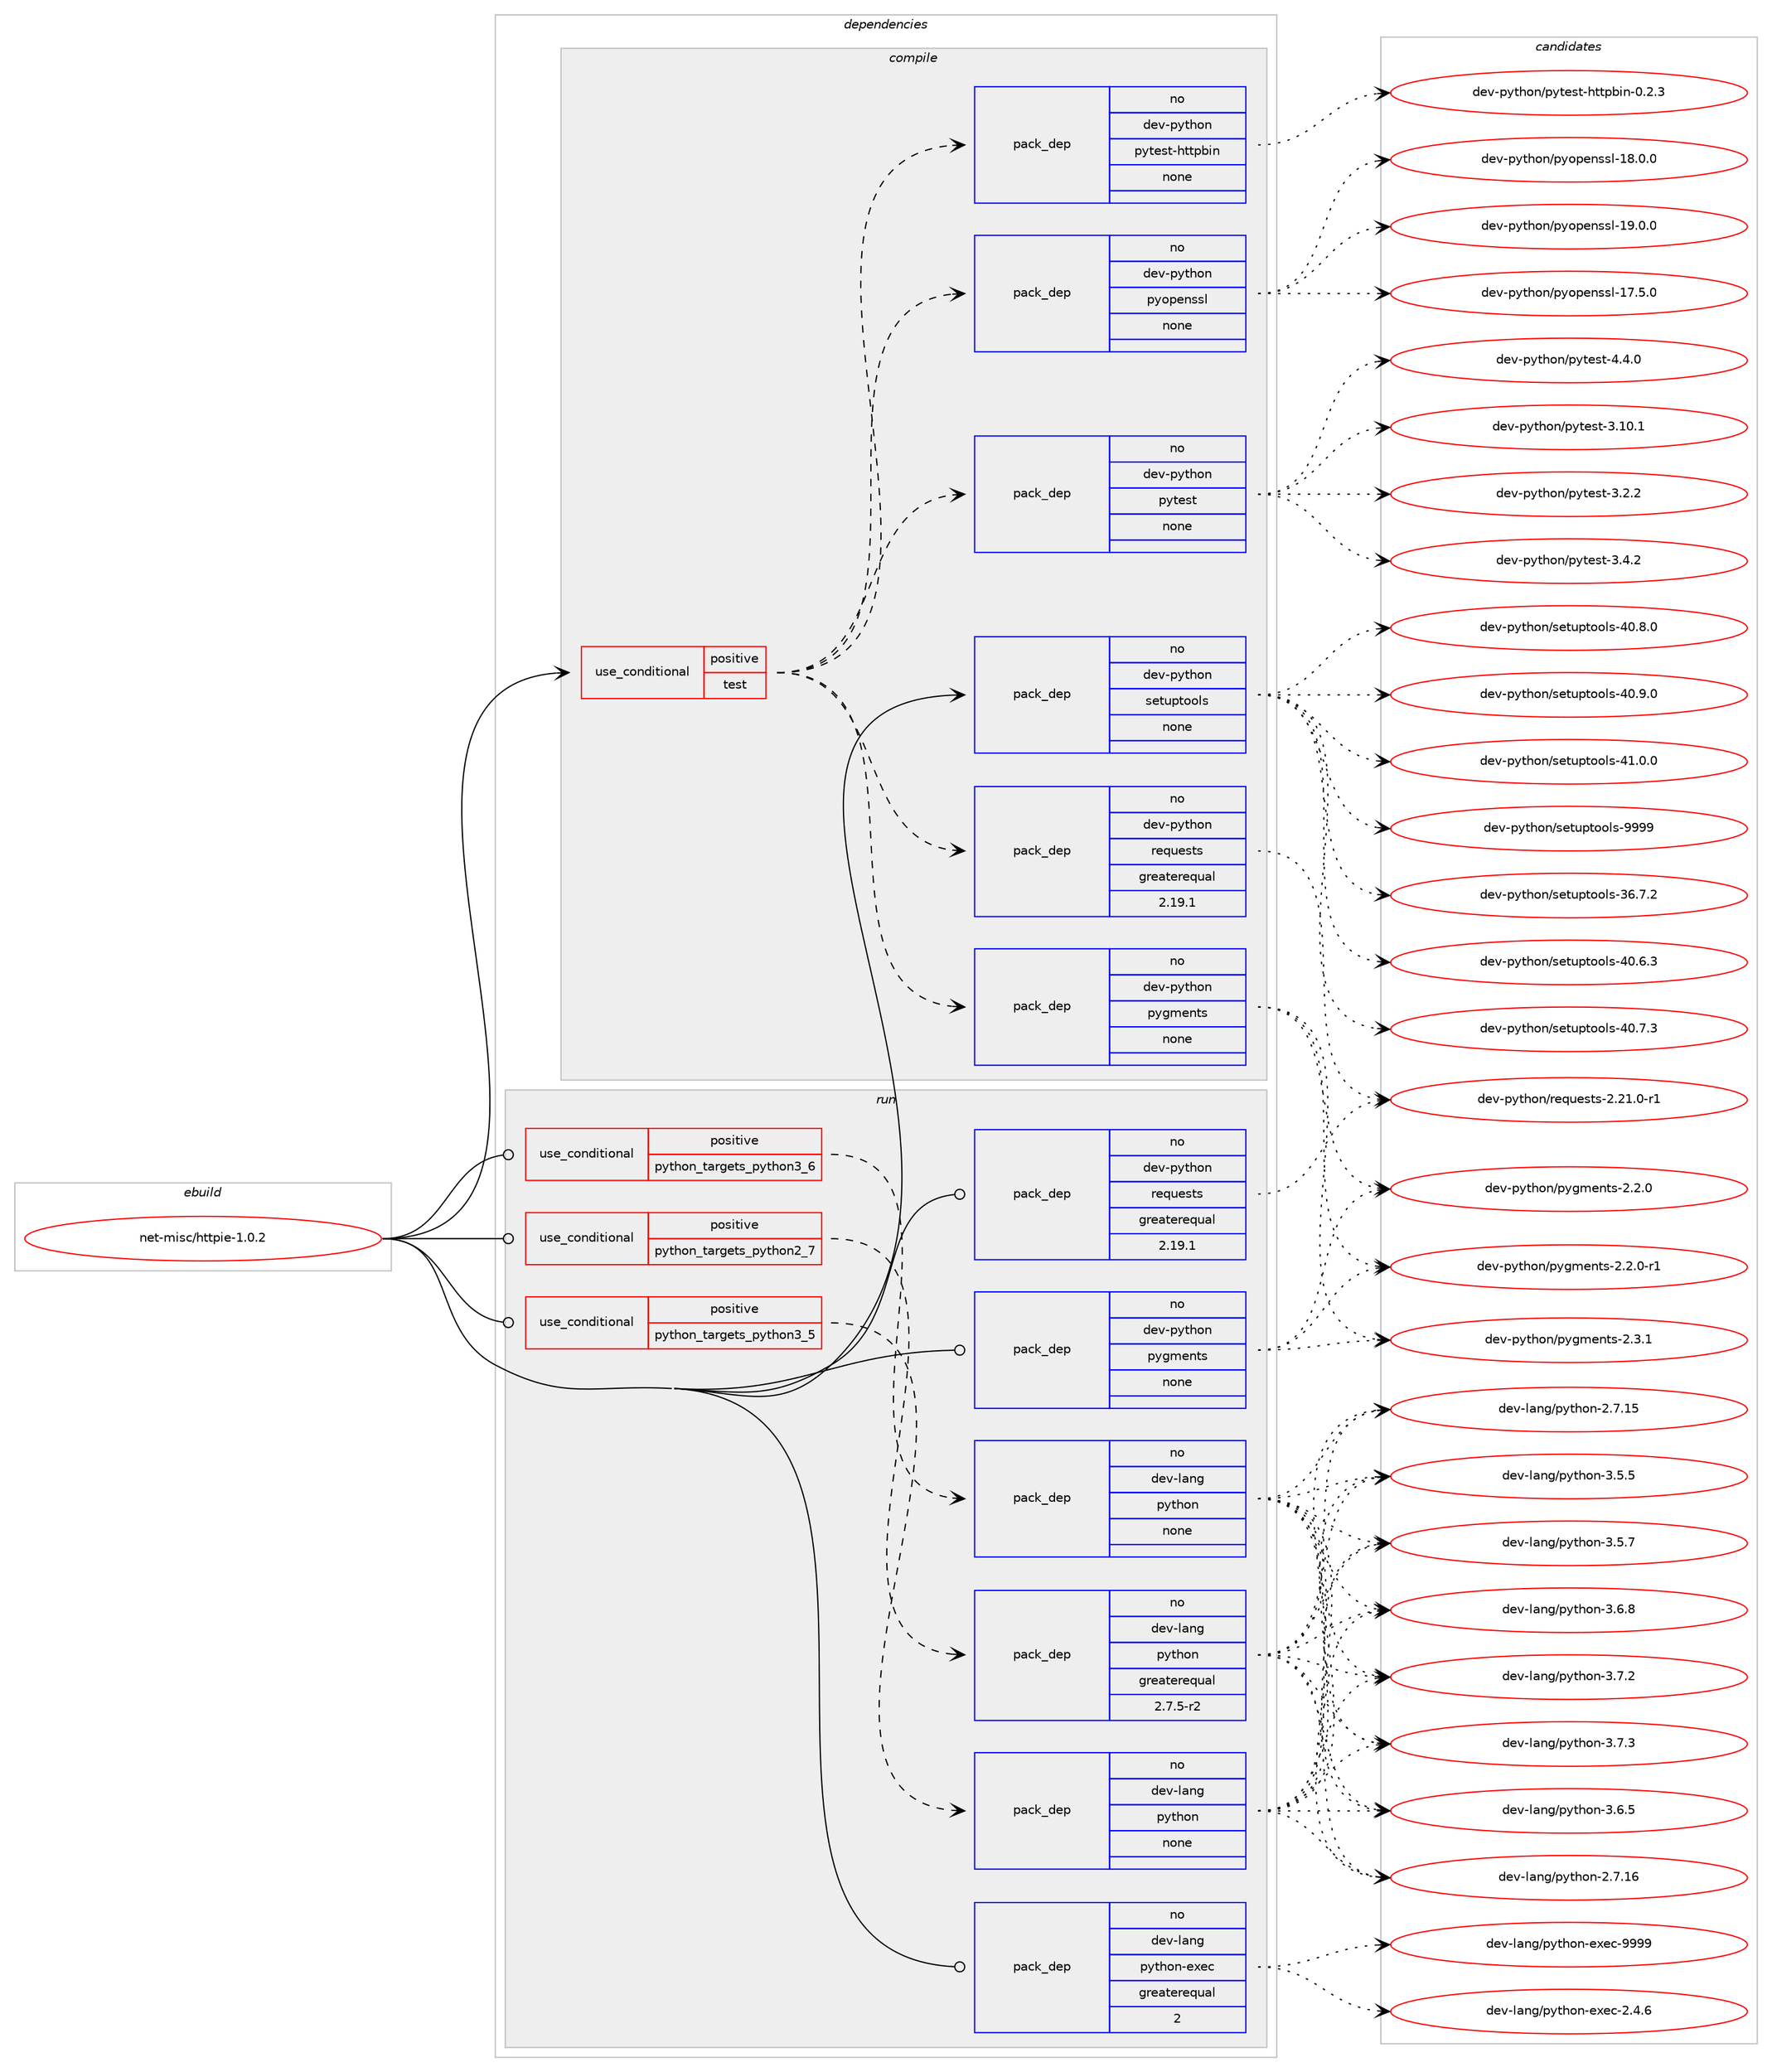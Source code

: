 digraph prolog {

# *************
# Graph options
# *************

newrank=true;
concentrate=true;
compound=true;
graph [rankdir=LR,fontname=Helvetica,fontsize=10,ranksep=1.5];#, ranksep=2.5, nodesep=0.2];
edge  [arrowhead=vee];
node  [fontname=Helvetica,fontsize=10];

# **********
# The ebuild
# **********

subgraph cluster_leftcol {
color=gray;
rank=same;
label=<<i>ebuild</i>>;
id [label="net-misc/httpie-1.0.2", color=red, width=4, href="../net-misc/httpie-1.0.2.svg"];
}

# ****************
# The dependencies
# ****************

subgraph cluster_midcol {
color=gray;
label=<<i>dependencies</i>>;
subgraph cluster_compile {
fillcolor="#eeeeee";
style=filled;
label=<<i>compile</i>>;
subgraph cond795 {
dependency3344 [label=<<TABLE BORDER="0" CELLBORDER="1" CELLSPACING="0" CELLPADDING="4"><TR><TD ROWSPAN="3" CELLPADDING="10">use_conditional</TD></TR><TR><TD>positive</TD></TR><TR><TD>test</TD></TR></TABLE>>, shape=none, color=red];
subgraph pack2508 {
dependency3345 [label=<<TABLE BORDER="0" CELLBORDER="1" CELLSPACING="0" CELLPADDING="4" WIDTH="220"><TR><TD ROWSPAN="6" CELLPADDING="30">pack_dep</TD></TR><TR><TD WIDTH="110">no</TD></TR><TR><TD>dev-python</TD></TR><TR><TD>pygments</TD></TR><TR><TD>none</TD></TR><TR><TD></TD></TR></TABLE>>, shape=none, color=blue];
}
dependency3344:e -> dependency3345:w [weight=20,style="dashed",arrowhead="vee"];
subgraph pack2509 {
dependency3346 [label=<<TABLE BORDER="0" CELLBORDER="1" CELLSPACING="0" CELLPADDING="4" WIDTH="220"><TR><TD ROWSPAN="6" CELLPADDING="30">pack_dep</TD></TR><TR><TD WIDTH="110">no</TD></TR><TR><TD>dev-python</TD></TR><TR><TD>requests</TD></TR><TR><TD>greaterequal</TD></TR><TR><TD>2.19.1</TD></TR></TABLE>>, shape=none, color=blue];
}
dependency3344:e -> dependency3346:w [weight=20,style="dashed",arrowhead="vee"];
subgraph pack2510 {
dependency3347 [label=<<TABLE BORDER="0" CELLBORDER="1" CELLSPACING="0" CELLPADDING="4" WIDTH="220"><TR><TD ROWSPAN="6" CELLPADDING="30">pack_dep</TD></TR><TR><TD WIDTH="110">no</TD></TR><TR><TD>dev-python</TD></TR><TR><TD>pyopenssl</TD></TR><TR><TD>none</TD></TR><TR><TD></TD></TR></TABLE>>, shape=none, color=blue];
}
dependency3344:e -> dependency3347:w [weight=20,style="dashed",arrowhead="vee"];
subgraph pack2511 {
dependency3348 [label=<<TABLE BORDER="0" CELLBORDER="1" CELLSPACING="0" CELLPADDING="4" WIDTH="220"><TR><TD ROWSPAN="6" CELLPADDING="30">pack_dep</TD></TR><TR><TD WIDTH="110">no</TD></TR><TR><TD>dev-python</TD></TR><TR><TD>pytest-httpbin</TD></TR><TR><TD>none</TD></TR><TR><TD></TD></TR></TABLE>>, shape=none, color=blue];
}
dependency3344:e -> dependency3348:w [weight=20,style="dashed",arrowhead="vee"];
subgraph pack2512 {
dependency3349 [label=<<TABLE BORDER="0" CELLBORDER="1" CELLSPACING="0" CELLPADDING="4" WIDTH="220"><TR><TD ROWSPAN="6" CELLPADDING="30">pack_dep</TD></TR><TR><TD WIDTH="110">no</TD></TR><TR><TD>dev-python</TD></TR><TR><TD>pytest</TD></TR><TR><TD>none</TD></TR><TR><TD></TD></TR></TABLE>>, shape=none, color=blue];
}
dependency3344:e -> dependency3349:w [weight=20,style="dashed",arrowhead="vee"];
}
id:e -> dependency3344:w [weight=20,style="solid",arrowhead="vee"];
subgraph pack2513 {
dependency3350 [label=<<TABLE BORDER="0" CELLBORDER="1" CELLSPACING="0" CELLPADDING="4" WIDTH="220"><TR><TD ROWSPAN="6" CELLPADDING="30">pack_dep</TD></TR><TR><TD WIDTH="110">no</TD></TR><TR><TD>dev-python</TD></TR><TR><TD>setuptools</TD></TR><TR><TD>none</TD></TR><TR><TD></TD></TR></TABLE>>, shape=none, color=blue];
}
id:e -> dependency3350:w [weight=20,style="solid",arrowhead="vee"];
}
subgraph cluster_compileandrun {
fillcolor="#eeeeee";
style=filled;
label=<<i>compile and run</i>>;
}
subgraph cluster_run {
fillcolor="#eeeeee";
style=filled;
label=<<i>run</i>>;
subgraph cond796 {
dependency3351 [label=<<TABLE BORDER="0" CELLBORDER="1" CELLSPACING="0" CELLPADDING="4"><TR><TD ROWSPAN="3" CELLPADDING="10">use_conditional</TD></TR><TR><TD>positive</TD></TR><TR><TD>python_targets_python2_7</TD></TR></TABLE>>, shape=none, color=red];
subgraph pack2514 {
dependency3352 [label=<<TABLE BORDER="0" CELLBORDER="1" CELLSPACING="0" CELLPADDING="4" WIDTH="220"><TR><TD ROWSPAN="6" CELLPADDING="30">pack_dep</TD></TR><TR><TD WIDTH="110">no</TD></TR><TR><TD>dev-lang</TD></TR><TR><TD>python</TD></TR><TR><TD>greaterequal</TD></TR><TR><TD>2.7.5-r2</TD></TR></TABLE>>, shape=none, color=blue];
}
dependency3351:e -> dependency3352:w [weight=20,style="dashed",arrowhead="vee"];
}
id:e -> dependency3351:w [weight=20,style="solid",arrowhead="odot"];
subgraph cond797 {
dependency3353 [label=<<TABLE BORDER="0" CELLBORDER="1" CELLSPACING="0" CELLPADDING="4"><TR><TD ROWSPAN="3" CELLPADDING="10">use_conditional</TD></TR><TR><TD>positive</TD></TR><TR><TD>python_targets_python3_5</TD></TR></TABLE>>, shape=none, color=red];
subgraph pack2515 {
dependency3354 [label=<<TABLE BORDER="0" CELLBORDER="1" CELLSPACING="0" CELLPADDING="4" WIDTH="220"><TR><TD ROWSPAN="6" CELLPADDING="30">pack_dep</TD></TR><TR><TD WIDTH="110">no</TD></TR><TR><TD>dev-lang</TD></TR><TR><TD>python</TD></TR><TR><TD>none</TD></TR><TR><TD></TD></TR></TABLE>>, shape=none, color=blue];
}
dependency3353:e -> dependency3354:w [weight=20,style="dashed",arrowhead="vee"];
}
id:e -> dependency3353:w [weight=20,style="solid",arrowhead="odot"];
subgraph cond798 {
dependency3355 [label=<<TABLE BORDER="0" CELLBORDER="1" CELLSPACING="0" CELLPADDING="4"><TR><TD ROWSPAN="3" CELLPADDING="10">use_conditional</TD></TR><TR><TD>positive</TD></TR><TR><TD>python_targets_python3_6</TD></TR></TABLE>>, shape=none, color=red];
subgraph pack2516 {
dependency3356 [label=<<TABLE BORDER="0" CELLBORDER="1" CELLSPACING="0" CELLPADDING="4" WIDTH="220"><TR><TD ROWSPAN="6" CELLPADDING="30">pack_dep</TD></TR><TR><TD WIDTH="110">no</TD></TR><TR><TD>dev-lang</TD></TR><TR><TD>python</TD></TR><TR><TD>none</TD></TR><TR><TD></TD></TR></TABLE>>, shape=none, color=blue];
}
dependency3355:e -> dependency3356:w [weight=20,style="dashed",arrowhead="vee"];
}
id:e -> dependency3355:w [weight=20,style="solid",arrowhead="odot"];
subgraph pack2517 {
dependency3357 [label=<<TABLE BORDER="0" CELLBORDER="1" CELLSPACING="0" CELLPADDING="4" WIDTH="220"><TR><TD ROWSPAN="6" CELLPADDING="30">pack_dep</TD></TR><TR><TD WIDTH="110">no</TD></TR><TR><TD>dev-lang</TD></TR><TR><TD>python-exec</TD></TR><TR><TD>greaterequal</TD></TR><TR><TD>2</TD></TR></TABLE>>, shape=none, color=blue];
}
id:e -> dependency3357:w [weight=20,style="solid",arrowhead="odot"];
subgraph pack2518 {
dependency3358 [label=<<TABLE BORDER="0" CELLBORDER="1" CELLSPACING="0" CELLPADDING="4" WIDTH="220"><TR><TD ROWSPAN="6" CELLPADDING="30">pack_dep</TD></TR><TR><TD WIDTH="110">no</TD></TR><TR><TD>dev-python</TD></TR><TR><TD>pygments</TD></TR><TR><TD>none</TD></TR><TR><TD></TD></TR></TABLE>>, shape=none, color=blue];
}
id:e -> dependency3358:w [weight=20,style="solid",arrowhead="odot"];
subgraph pack2519 {
dependency3359 [label=<<TABLE BORDER="0" CELLBORDER="1" CELLSPACING="0" CELLPADDING="4" WIDTH="220"><TR><TD ROWSPAN="6" CELLPADDING="30">pack_dep</TD></TR><TR><TD WIDTH="110">no</TD></TR><TR><TD>dev-python</TD></TR><TR><TD>requests</TD></TR><TR><TD>greaterequal</TD></TR><TR><TD>2.19.1</TD></TR></TABLE>>, shape=none, color=blue];
}
id:e -> dependency3359:w [weight=20,style="solid",arrowhead="odot"];
}
}

# **************
# The candidates
# **************

subgraph cluster_choices {
rank=same;
color=gray;
label=<<i>candidates</i>>;

subgraph choice2508 {
color=black;
nodesep=1;
choice1001011184511212111610411111047112121103109101110116115455046504648 [label="dev-python/pygments-2.2.0", color=red, width=4,href="../dev-python/pygments-2.2.0.svg"];
choice10010111845112121116104111110471121211031091011101161154550465046484511449 [label="dev-python/pygments-2.2.0-r1", color=red, width=4,href="../dev-python/pygments-2.2.0-r1.svg"];
choice1001011184511212111610411111047112121103109101110116115455046514649 [label="dev-python/pygments-2.3.1", color=red, width=4,href="../dev-python/pygments-2.3.1.svg"];
dependency3345:e -> choice1001011184511212111610411111047112121103109101110116115455046504648:w [style=dotted,weight="100"];
dependency3345:e -> choice10010111845112121116104111110471121211031091011101161154550465046484511449:w [style=dotted,weight="100"];
dependency3345:e -> choice1001011184511212111610411111047112121103109101110116115455046514649:w [style=dotted,weight="100"];
}
subgraph choice2509 {
color=black;
nodesep=1;
choice1001011184511212111610411111047114101113117101115116115455046504946484511449 [label="dev-python/requests-2.21.0-r1", color=red, width=4,href="../dev-python/requests-2.21.0-r1.svg"];
dependency3346:e -> choice1001011184511212111610411111047114101113117101115116115455046504946484511449:w [style=dotted,weight="100"];
}
subgraph choice2510 {
color=black;
nodesep=1;
choice100101118451121211161041111104711212111111210111011511510845495546534648 [label="dev-python/pyopenssl-17.5.0", color=red, width=4,href="../dev-python/pyopenssl-17.5.0.svg"];
choice100101118451121211161041111104711212111111210111011511510845495646484648 [label="dev-python/pyopenssl-18.0.0", color=red, width=4,href="../dev-python/pyopenssl-18.0.0.svg"];
choice100101118451121211161041111104711212111111210111011511510845495746484648 [label="dev-python/pyopenssl-19.0.0", color=red, width=4,href="../dev-python/pyopenssl-19.0.0.svg"];
dependency3347:e -> choice100101118451121211161041111104711212111111210111011511510845495546534648:w [style=dotted,weight="100"];
dependency3347:e -> choice100101118451121211161041111104711212111111210111011511510845495646484648:w [style=dotted,weight="100"];
dependency3347:e -> choice100101118451121211161041111104711212111111210111011511510845495746484648:w [style=dotted,weight="100"];
}
subgraph choice2511 {
color=black;
nodesep=1;
choice10010111845112121116104111110471121211161011151164510411611611298105110454846504651 [label="dev-python/pytest-httpbin-0.2.3", color=red, width=4,href="../dev-python/pytest-httpbin-0.2.3.svg"];
dependency3348:e -> choice10010111845112121116104111110471121211161011151164510411611611298105110454846504651:w [style=dotted,weight="100"];
}
subgraph choice2512 {
color=black;
nodesep=1;
choice100101118451121211161041111104711212111610111511645514649484649 [label="dev-python/pytest-3.10.1", color=red, width=4,href="../dev-python/pytest-3.10.1.svg"];
choice1001011184511212111610411111047112121116101115116455146504650 [label="dev-python/pytest-3.2.2", color=red, width=4,href="../dev-python/pytest-3.2.2.svg"];
choice1001011184511212111610411111047112121116101115116455146524650 [label="dev-python/pytest-3.4.2", color=red, width=4,href="../dev-python/pytest-3.4.2.svg"];
choice1001011184511212111610411111047112121116101115116455246524648 [label="dev-python/pytest-4.4.0", color=red, width=4,href="../dev-python/pytest-4.4.0.svg"];
dependency3349:e -> choice100101118451121211161041111104711212111610111511645514649484649:w [style=dotted,weight="100"];
dependency3349:e -> choice1001011184511212111610411111047112121116101115116455146504650:w [style=dotted,weight="100"];
dependency3349:e -> choice1001011184511212111610411111047112121116101115116455146524650:w [style=dotted,weight="100"];
dependency3349:e -> choice1001011184511212111610411111047112121116101115116455246524648:w [style=dotted,weight="100"];
}
subgraph choice2513 {
color=black;
nodesep=1;
choice100101118451121211161041111104711510111611711211611111110811545515446554650 [label="dev-python/setuptools-36.7.2", color=red, width=4,href="../dev-python/setuptools-36.7.2.svg"];
choice100101118451121211161041111104711510111611711211611111110811545524846544651 [label="dev-python/setuptools-40.6.3", color=red, width=4,href="../dev-python/setuptools-40.6.3.svg"];
choice100101118451121211161041111104711510111611711211611111110811545524846554651 [label="dev-python/setuptools-40.7.3", color=red, width=4,href="../dev-python/setuptools-40.7.3.svg"];
choice100101118451121211161041111104711510111611711211611111110811545524846564648 [label="dev-python/setuptools-40.8.0", color=red, width=4,href="../dev-python/setuptools-40.8.0.svg"];
choice100101118451121211161041111104711510111611711211611111110811545524846574648 [label="dev-python/setuptools-40.9.0", color=red, width=4,href="../dev-python/setuptools-40.9.0.svg"];
choice100101118451121211161041111104711510111611711211611111110811545524946484648 [label="dev-python/setuptools-41.0.0", color=red, width=4,href="../dev-python/setuptools-41.0.0.svg"];
choice10010111845112121116104111110471151011161171121161111111081154557575757 [label="dev-python/setuptools-9999", color=red, width=4,href="../dev-python/setuptools-9999.svg"];
dependency3350:e -> choice100101118451121211161041111104711510111611711211611111110811545515446554650:w [style=dotted,weight="100"];
dependency3350:e -> choice100101118451121211161041111104711510111611711211611111110811545524846544651:w [style=dotted,weight="100"];
dependency3350:e -> choice100101118451121211161041111104711510111611711211611111110811545524846554651:w [style=dotted,weight="100"];
dependency3350:e -> choice100101118451121211161041111104711510111611711211611111110811545524846564648:w [style=dotted,weight="100"];
dependency3350:e -> choice100101118451121211161041111104711510111611711211611111110811545524846574648:w [style=dotted,weight="100"];
dependency3350:e -> choice100101118451121211161041111104711510111611711211611111110811545524946484648:w [style=dotted,weight="100"];
dependency3350:e -> choice10010111845112121116104111110471151011161171121161111111081154557575757:w [style=dotted,weight="100"];
}
subgraph choice2514 {
color=black;
nodesep=1;
choice10010111845108971101034711212111610411111045504655464953 [label="dev-lang/python-2.7.15", color=red, width=4,href="../dev-lang/python-2.7.15.svg"];
choice10010111845108971101034711212111610411111045504655464954 [label="dev-lang/python-2.7.16", color=red, width=4,href="../dev-lang/python-2.7.16.svg"];
choice100101118451089711010347112121116104111110455146534653 [label="dev-lang/python-3.5.5", color=red, width=4,href="../dev-lang/python-3.5.5.svg"];
choice100101118451089711010347112121116104111110455146534655 [label="dev-lang/python-3.5.7", color=red, width=4,href="../dev-lang/python-3.5.7.svg"];
choice100101118451089711010347112121116104111110455146544653 [label="dev-lang/python-3.6.5", color=red, width=4,href="../dev-lang/python-3.6.5.svg"];
choice100101118451089711010347112121116104111110455146544656 [label="dev-lang/python-3.6.8", color=red, width=4,href="../dev-lang/python-3.6.8.svg"];
choice100101118451089711010347112121116104111110455146554650 [label="dev-lang/python-3.7.2", color=red, width=4,href="../dev-lang/python-3.7.2.svg"];
choice100101118451089711010347112121116104111110455146554651 [label="dev-lang/python-3.7.3", color=red, width=4,href="../dev-lang/python-3.7.3.svg"];
dependency3352:e -> choice10010111845108971101034711212111610411111045504655464953:w [style=dotted,weight="100"];
dependency3352:e -> choice10010111845108971101034711212111610411111045504655464954:w [style=dotted,weight="100"];
dependency3352:e -> choice100101118451089711010347112121116104111110455146534653:w [style=dotted,weight="100"];
dependency3352:e -> choice100101118451089711010347112121116104111110455146534655:w [style=dotted,weight="100"];
dependency3352:e -> choice100101118451089711010347112121116104111110455146544653:w [style=dotted,weight="100"];
dependency3352:e -> choice100101118451089711010347112121116104111110455146544656:w [style=dotted,weight="100"];
dependency3352:e -> choice100101118451089711010347112121116104111110455146554650:w [style=dotted,weight="100"];
dependency3352:e -> choice100101118451089711010347112121116104111110455146554651:w [style=dotted,weight="100"];
}
subgraph choice2515 {
color=black;
nodesep=1;
choice10010111845108971101034711212111610411111045504655464953 [label="dev-lang/python-2.7.15", color=red, width=4,href="../dev-lang/python-2.7.15.svg"];
choice10010111845108971101034711212111610411111045504655464954 [label="dev-lang/python-2.7.16", color=red, width=4,href="../dev-lang/python-2.7.16.svg"];
choice100101118451089711010347112121116104111110455146534653 [label="dev-lang/python-3.5.5", color=red, width=4,href="../dev-lang/python-3.5.5.svg"];
choice100101118451089711010347112121116104111110455146534655 [label="dev-lang/python-3.5.7", color=red, width=4,href="../dev-lang/python-3.5.7.svg"];
choice100101118451089711010347112121116104111110455146544653 [label="dev-lang/python-3.6.5", color=red, width=4,href="../dev-lang/python-3.6.5.svg"];
choice100101118451089711010347112121116104111110455146544656 [label="dev-lang/python-3.6.8", color=red, width=4,href="../dev-lang/python-3.6.8.svg"];
choice100101118451089711010347112121116104111110455146554650 [label="dev-lang/python-3.7.2", color=red, width=4,href="../dev-lang/python-3.7.2.svg"];
choice100101118451089711010347112121116104111110455146554651 [label="dev-lang/python-3.7.3", color=red, width=4,href="../dev-lang/python-3.7.3.svg"];
dependency3354:e -> choice10010111845108971101034711212111610411111045504655464953:w [style=dotted,weight="100"];
dependency3354:e -> choice10010111845108971101034711212111610411111045504655464954:w [style=dotted,weight="100"];
dependency3354:e -> choice100101118451089711010347112121116104111110455146534653:w [style=dotted,weight="100"];
dependency3354:e -> choice100101118451089711010347112121116104111110455146534655:w [style=dotted,weight="100"];
dependency3354:e -> choice100101118451089711010347112121116104111110455146544653:w [style=dotted,weight="100"];
dependency3354:e -> choice100101118451089711010347112121116104111110455146544656:w [style=dotted,weight="100"];
dependency3354:e -> choice100101118451089711010347112121116104111110455146554650:w [style=dotted,weight="100"];
dependency3354:e -> choice100101118451089711010347112121116104111110455146554651:w [style=dotted,weight="100"];
}
subgraph choice2516 {
color=black;
nodesep=1;
choice10010111845108971101034711212111610411111045504655464953 [label="dev-lang/python-2.7.15", color=red, width=4,href="../dev-lang/python-2.7.15.svg"];
choice10010111845108971101034711212111610411111045504655464954 [label="dev-lang/python-2.7.16", color=red, width=4,href="../dev-lang/python-2.7.16.svg"];
choice100101118451089711010347112121116104111110455146534653 [label="dev-lang/python-3.5.5", color=red, width=4,href="../dev-lang/python-3.5.5.svg"];
choice100101118451089711010347112121116104111110455146534655 [label="dev-lang/python-3.5.7", color=red, width=4,href="../dev-lang/python-3.5.7.svg"];
choice100101118451089711010347112121116104111110455146544653 [label="dev-lang/python-3.6.5", color=red, width=4,href="../dev-lang/python-3.6.5.svg"];
choice100101118451089711010347112121116104111110455146544656 [label="dev-lang/python-3.6.8", color=red, width=4,href="../dev-lang/python-3.6.8.svg"];
choice100101118451089711010347112121116104111110455146554650 [label="dev-lang/python-3.7.2", color=red, width=4,href="../dev-lang/python-3.7.2.svg"];
choice100101118451089711010347112121116104111110455146554651 [label="dev-lang/python-3.7.3", color=red, width=4,href="../dev-lang/python-3.7.3.svg"];
dependency3356:e -> choice10010111845108971101034711212111610411111045504655464953:w [style=dotted,weight="100"];
dependency3356:e -> choice10010111845108971101034711212111610411111045504655464954:w [style=dotted,weight="100"];
dependency3356:e -> choice100101118451089711010347112121116104111110455146534653:w [style=dotted,weight="100"];
dependency3356:e -> choice100101118451089711010347112121116104111110455146534655:w [style=dotted,weight="100"];
dependency3356:e -> choice100101118451089711010347112121116104111110455146544653:w [style=dotted,weight="100"];
dependency3356:e -> choice100101118451089711010347112121116104111110455146544656:w [style=dotted,weight="100"];
dependency3356:e -> choice100101118451089711010347112121116104111110455146554650:w [style=dotted,weight="100"];
dependency3356:e -> choice100101118451089711010347112121116104111110455146554651:w [style=dotted,weight="100"];
}
subgraph choice2517 {
color=black;
nodesep=1;
choice1001011184510897110103471121211161041111104510112010199455046524654 [label="dev-lang/python-exec-2.4.6", color=red, width=4,href="../dev-lang/python-exec-2.4.6.svg"];
choice10010111845108971101034711212111610411111045101120101994557575757 [label="dev-lang/python-exec-9999", color=red, width=4,href="../dev-lang/python-exec-9999.svg"];
dependency3357:e -> choice1001011184510897110103471121211161041111104510112010199455046524654:w [style=dotted,weight="100"];
dependency3357:e -> choice10010111845108971101034711212111610411111045101120101994557575757:w [style=dotted,weight="100"];
}
subgraph choice2518 {
color=black;
nodesep=1;
choice1001011184511212111610411111047112121103109101110116115455046504648 [label="dev-python/pygments-2.2.0", color=red, width=4,href="../dev-python/pygments-2.2.0.svg"];
choice10010111845112121116104111110471121211031091011101161154550465046484511449 [label="dev-python/pygments-2.2.0-r1", color=red, width=4,href="../dev-python/pygments-2.2.0-r1.svg"];
choice1001011184511212111610411111047112121103109101110116115455046514649 [label="dev-python/pygments-2.3.1", color=red, width=4,href="../dev-python/pygments-2.3.1.svg"];
dependency3358:e -> choice1001011184511212111610411111047112121103109101110116115455046504648:w [style=dotted,weight="100"];
dependency3358:e -> choice10010111845112121116104111110471121211031091011101161154550465046484511449:w [style=dotted,weight="100"];
dependency3358:e -> choice1001011184511212111610411111047112121103109101110116115455046514649:w [style=dotted,weight="100"];
}
subgraph choice2519 {
color=black;
nodesep=1;
choice1001011184511212111610411111047114101113117101115116115455046504946484511449 [label="dev-python/requests-2.21.0-r1", color=red, width=4,href="../dev-python/requests-2.21.0-r1.svg"];
dependency3359:e -> choice1001011184511212111610411111047114101113117101115116115455046504946484511449:w [style=dotted,weight="100"];
}
}

}
